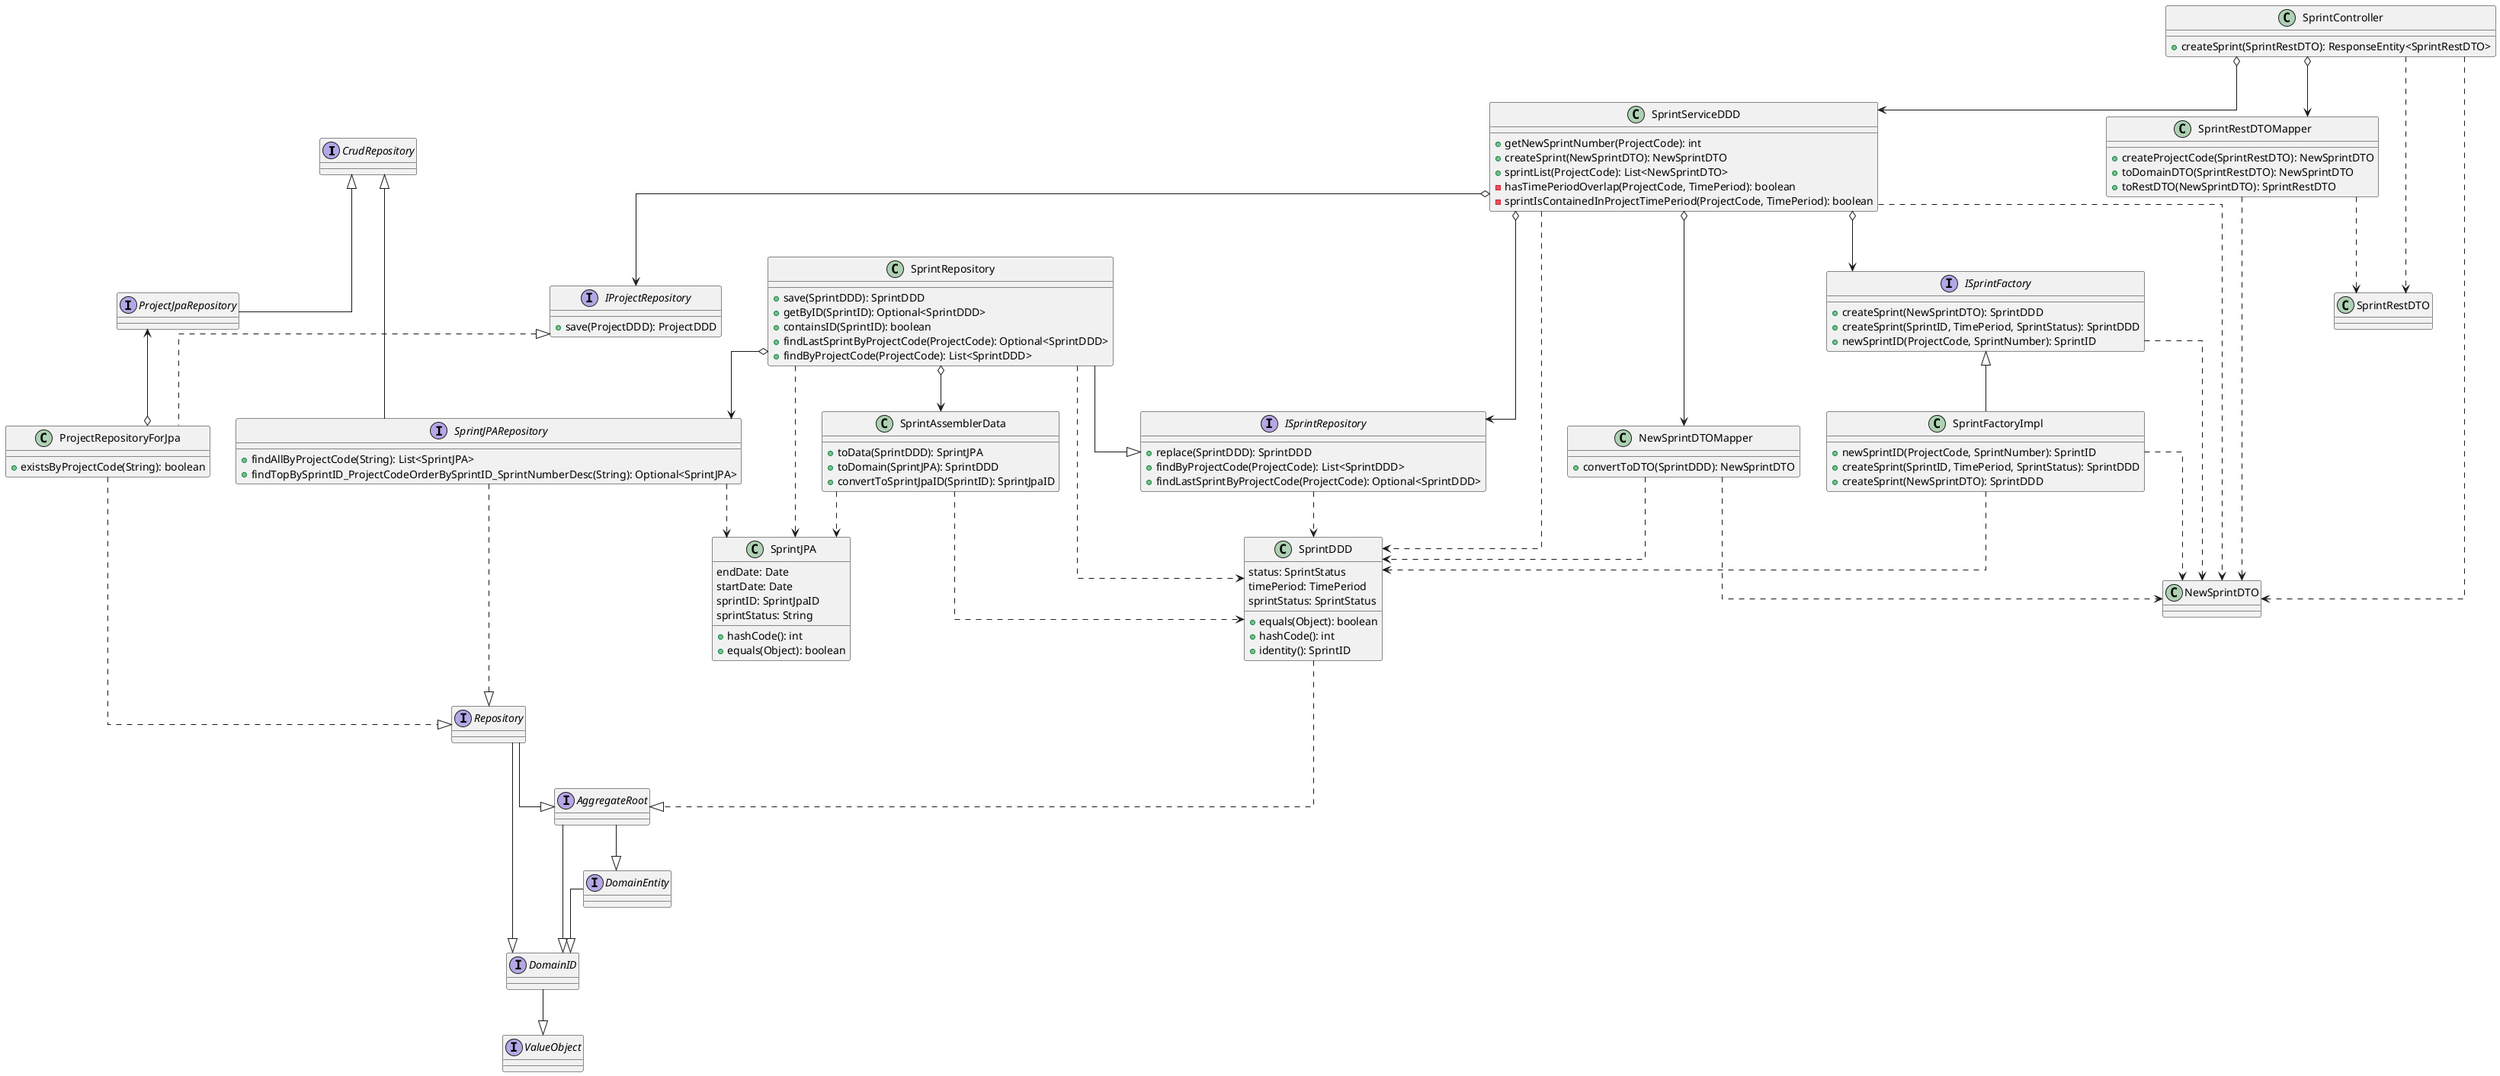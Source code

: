 @startuml
skinparam linetype ortho

interface CrudRepository

interface DomainID

interface Repository

interface AggregateRoot

interface DomainEntity

interface ValueObject

interface ISprintFactory {
  + createSprint(NewSprintDTO): SprintDDD
  + createSprint(SprintID, TimePeriod, SprintStatus): SprintDDD
  + newSprintID(ProjectCode, SprintNumber): SprintID
}
interface ISprintRepository {
  + replace(SprintDDD): SprintDDD
  + findByProjectCode(ProjectCode): List<SprintDDD>
  + findLastSprintByProjectCode(ProjectCode): Optional<SprintDDD>
}
class NewSprintDTO
class NewSprintDTOMapper {
  + convertToDTO(SprintDDD): NewSprintDTO
}

interface IProjectRepository {
  + save(ProjectDDD): ProjectDDD
}
interface ProjectJpaRepository

class ProjectRepositoryForJpa {
  + existsByProjectCode(String): boolean
}
class SprintAssemblerData {
  + toData(SprintDDD): SprintJPA
  + toDomain(SprintJPA): SprintDDD
  + convertToSprintJpaID(SprintID): SprintJpaID
}
class SprintController {
  + createSprint(SprintRestDTO): ResponseEntity<SprintRestDTO>
}
class SprintDDD {
  + equals(Object): boolean
  + hashCode(): int
  + identity(): SprintID
   status: SprintStatus
   timePeriod: TimePeriod
   sprintStatus: SprintStatus
}
class SprintFactoryImpl {
  + newSprintID(ProjectCode, SprintNumber): SprintID
  + createSprint(SprintID, TimePeriod, SprintStatus): SprintDDD
  + createSprint(NewSprintDTO): SprintDDD
}
class SprintJPA {
  + hashCode(): int
  + equals(Object): boolean
   endDate: Date
   startDate: Date
   sprintID: SprintJpaID
   sprintStatus: String
}
interface SprintJPARepository {
  + findAllByProjectCode(String): List<SprintJPA>
  + findTopBySprintID_ProjectCodeOrderBySprintID_SprintNumberDesc(String): Optional<SprintJPA>
}
class SprintRepository {
  + save(SprintDDD): SprintDDD
  + getByID(SprintID): Optional<SprintDDD>
  + containsID(SprintID): boolean
  + findLastSprintByProjectCode(ProjectCode): Optional<SprintDDD>
  + findByProjectCode(ProjectCode): List<SprintDDD>
}
class SprintRestDTO

class SprintRestDTOMapper {
  + createProjectCode(SprintRestDTO): NewSprintDTO
  + toDomainDTO(SprintRestDTO): NewSprintDTO
  + toRestDTO(NewSprintDTO): SprintRestDTO
}
class SprintServiceDDD {
  + getNewSprintNumber(ProjectCode): int
  + createSprint(NewSprintDTO): NewSprintDTO
  + sprintList(ProjectCode): List<NewSprintDTO>
  - hasTimePeriodOverlap(ProjectCode, TimePeriod): boolean
  - sprintIsContainedInProjectTimePeriod(ProjectCode, TimePeriod): boolean
}

ISprintFactory       ..>  NewSprintDTO

ISprintRepository    ..>  SprintDDD

NewSprintDTOMapper   ..>  NewSprintDTO
NewSprintDTOMapper   ..>  SprintDDD

SprintController     ..>  NewSprintDTO
SprintController     ..>  SprintRestDTO
SprintController    o-->  SprintRestDTOMapper
SprintController    o-->  SprintServiceDDD

SprintFactoryImpl    -up-^  ISprintFactory
SprintFactoryImpl    ..>  NewSprintDTO
SprintFactoryImpl    ..>  SprintDDD

SprintRepository     --^  ISprintRepository
SprintRepository     ..>  SprintDDD
SprintRepository    o-->  SprintJPARepository

SprintAssemblerData  ..>  SprintJPA
SprintJPARepository  ..>  SprintJPA
SprintRepository     o--> SprintAssemblerData
SprintRepository     ..>  SprintJPA
SprintAssemblerData  ..>  SprintDDD

SprintRestDTOMapper  ..>  NewSprintDTO
SprintRestDTOMapper  ..>  SprintRestDTO

SprintServiceDDD    o-->  ISprintFactory
SprintServiceDDD    o-->  IProjectRepository
SprintServiceDDD    o-->  ISprintRepository
SprintServiceDDD     ..>  NewSprintDTO
SprintServiceDDD    o-->  NewSprintDTOMapper
SprintServiceDDD    ..>  SprintDDD

ProjectRepositoryForJpa  o-up->  ProjectJpaRepository
ProjectRepositoryForJpa  .up.|>  IProjectRepository

CrudRepository <|-down- SprintJPARepository
CrudRepository <|-down- ProjectJpaRepository

ProjectRepositoryForJpa -..|> Repository
SprintJPARepository -..|> Repository

SprintDDD -..|> AggregateRoot

AggregateRoot --|> DomainID
AggregateRoot --|> DomainEntity
Repository --|> DomainID
Repository --|> AggregateRoot
DomainID --|> ValueObject
DomainEntity --|> DomainID

@enduml
